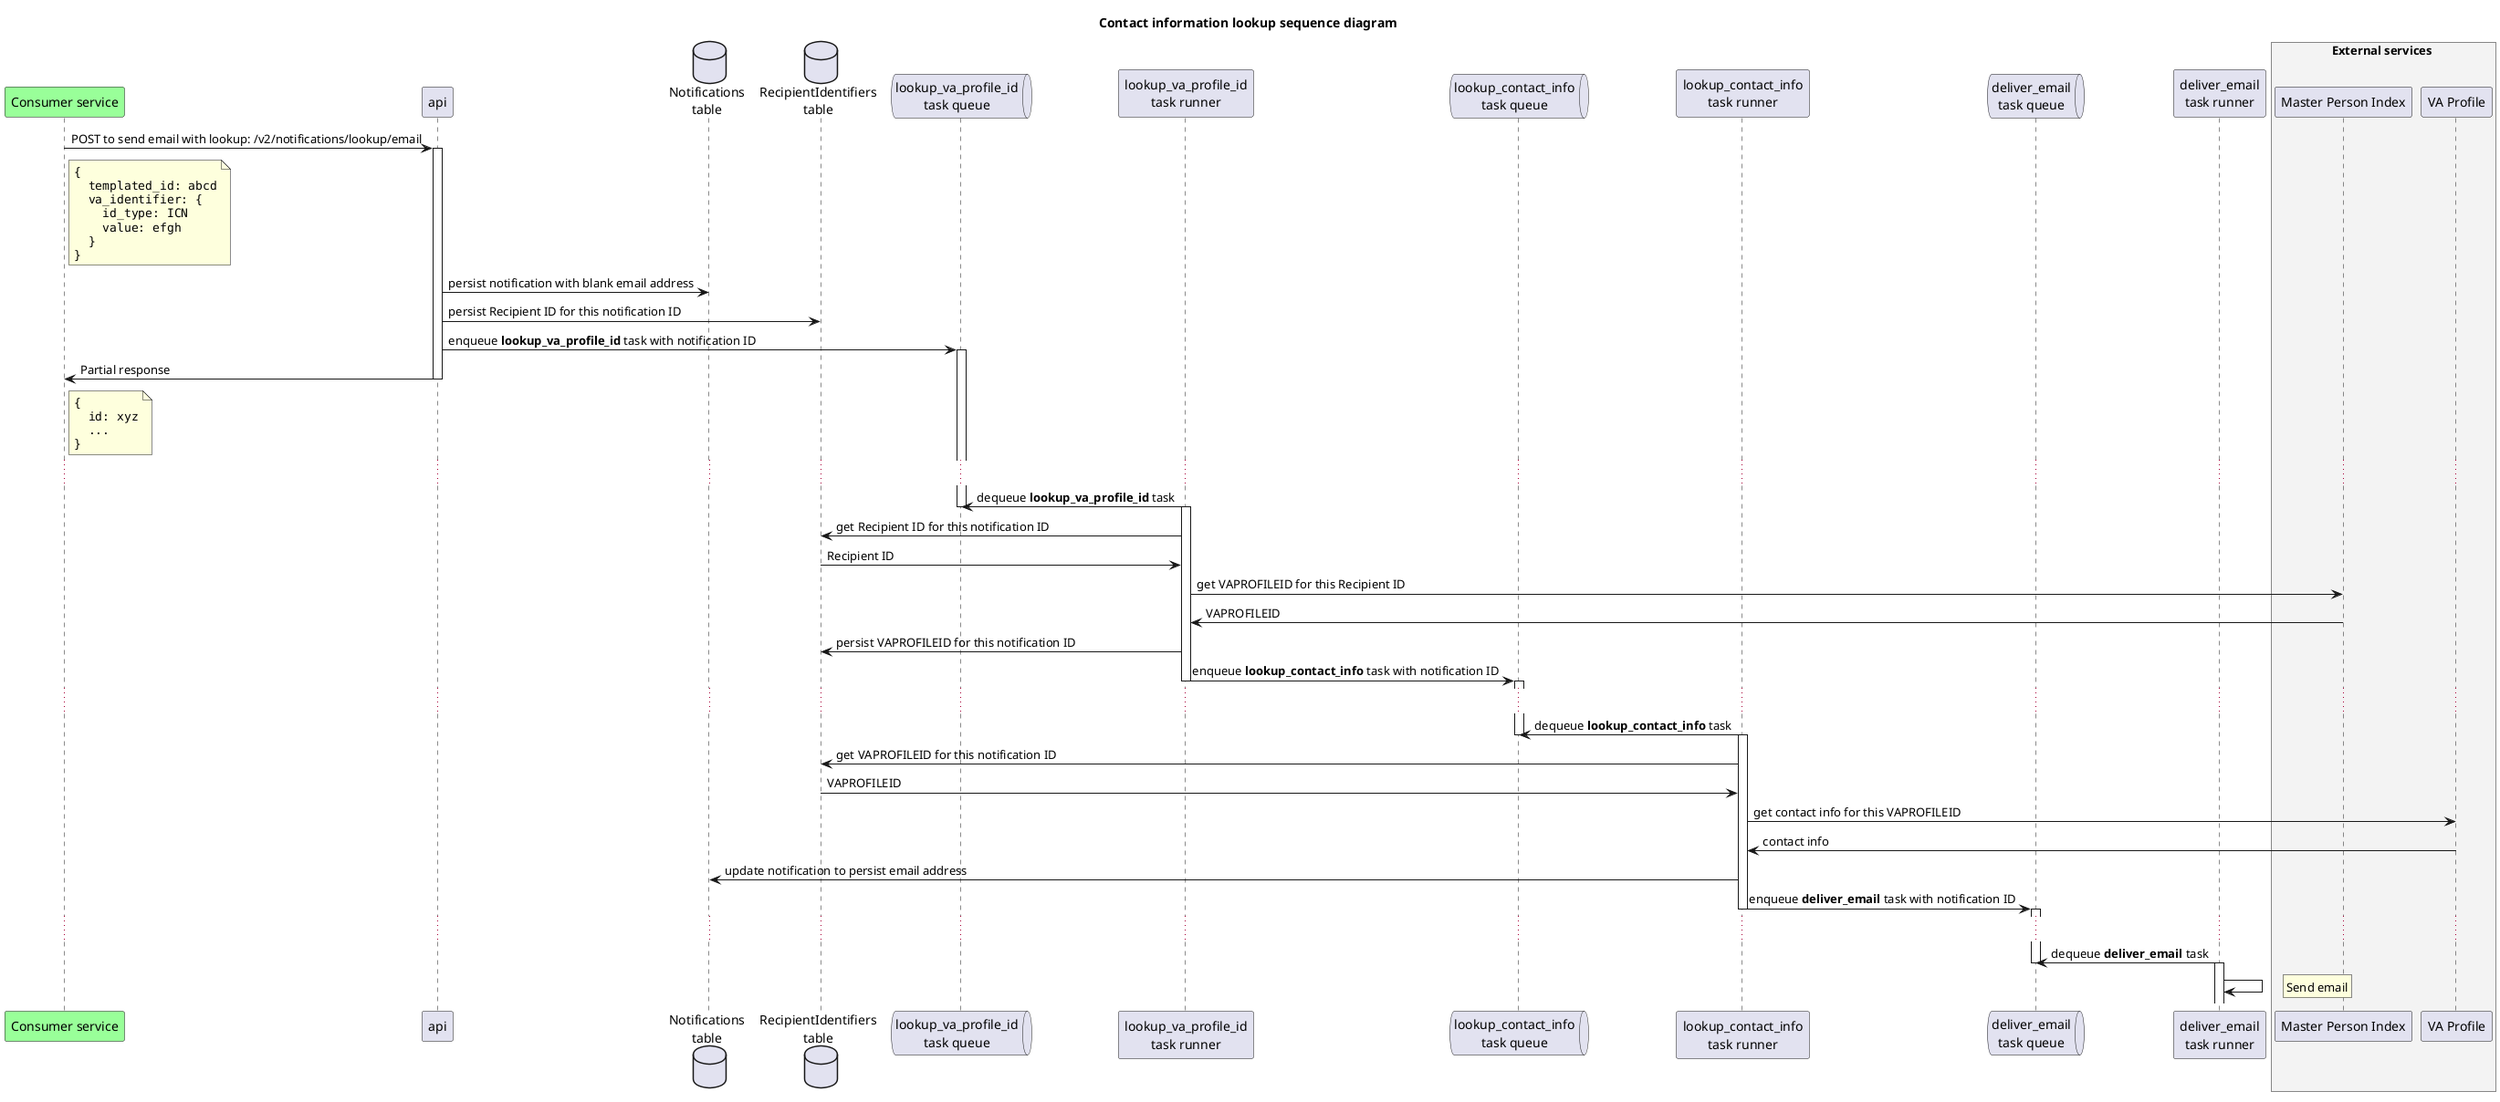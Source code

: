 @startuml
title Contact information lookup sequence diagram

participant "Consumer service" as consumer #99FF99
participant api
database "Notifications\ntable" as notifications_table
database "RecipientIdentifiers\ntable" as identifiers_table

queue "lookup_va_profile_id\ntask queue" as lookup_va_profile_id_queue
participant "lookup_va_profile_id\ntask runner" as lookup_va_profile_id_runner

queue "lookup_contact_info\ntask queue" as lookup_contact_info_queue
participant "lookup_contact_info\ntask runner" as lookup_contact_info_runner

queue "deliver_email\ntask queue" as deliver_email_queue
participant "deliver_email\ntask runner" as deliver_email_runner

box External services #f3f3f3
participant "Master Person Index" as mpi
participant "VA Profile" as vaprofile
end box

consumer -> api : POST to send email with lookup: /v2/notifications/lookup/email
activate api
note right of consumer
  ""{""
  ""  templated_id: abcd""
  ""  va_identifier: {""
  ""    id_type: ICN""
  ""    value: efgh""
  ""  }""
  ""}""
end note

api -> notifications_table: persist notification with blank email address
api -> identifiers_table: persist Recipient ID for this notification ID

api -> lookup_va_profile_id_queue: enqueue **lookup_va_profile_id** task with notification ID
activate lookup_va_profile_id_queue

api -> consumer: Partial response
note right of consumer
  ""{""
  ""  id: xyz""
  ""  ...""
  ""}""
end note
deactivate api

...

lookup_va_profile_id_runner -> lookup_va_profile_id_queue: dequeue **lookup_va_profile_id** task
deactivate lookup_va_profile_id_queue
activate lookup_va_profile_id_runner

lookup_va_profile_id_runner -> identifiers_table: get Recipient ID for this notification ID
identifiers_table -> lookup_va_profile_id_runner: Recipient ID

lookup_va_profile_id_runner -> mpi: get VAPROFILEID for this Recipient ID

mpi -> lookup_va_profile_id_runner: VAPROFILEID

lookup_va_profile_id_runner -> identifiers_table: persist VAPROFILEID for this notification ID

lookup_va_profile_id_runner -> lookup_contact_info_queue: enqueue **lookup_contact_info** task with notification ID
deactivate lookup_va_profile_id_runner
activate lookup_contact_info_queue

...

lookup_contact_info_runner -> lookup_contact_info_queue: dequeue **lookup_contact_info** task
deactivate lookup_contact_info_queue
activate lookup_contact_info_runner

lookup_contact_info_runner -> identifiers_table: get VAPROFILEID for this notification ID
identifiers_table -> lookup_contact_info_runner: VAPROFILEID

lookup_contact_info_runner -> vaprofile: get contact info for this VAPROFILEID

vaprofile -> lookup_contact_info_runner: contact info

lookup_contact_info_runner -> notifications_table: update notification to persist email address

lookup_contact_info_runner -> deliver_email_queue: enqueue **deliver_email** task with notification ID
deactivate lookup_contact_info_runner
activate deliver_email_queue

...

deliver_email_runner -> deliver_email_queue: dequeue **deliver_email** task
deactivate deliver_email_queue
activate deliver_email_runner

deliver_email_runner -> deliver_email_runner
rnote right: Send email
@enduml